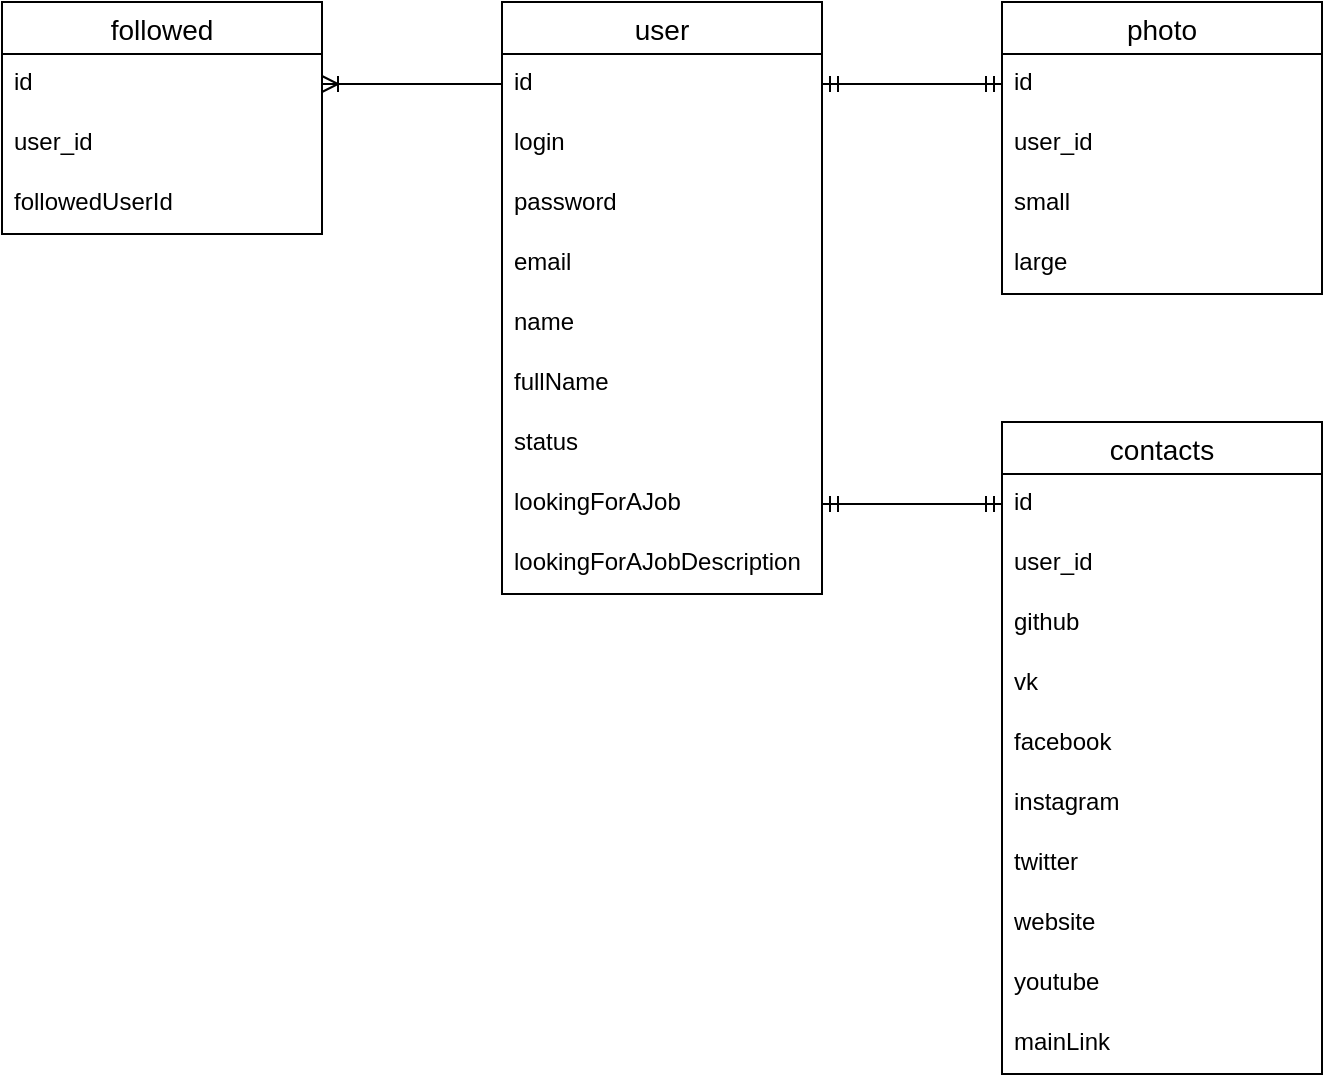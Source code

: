 <mxfile version="16.5.2" type="github">
  <diagram id="L0EVjOntZj4KLBLUaGcY" name="Page-1">
    <mxGraphModel dx="1360" dy="802" grid="1" gridSize="10" guides="1" tooltips="1" connect="1" arrows="1" fold="1" page="1" pageScale="1" pageWidth="2336" pageHeight="1654" math="0" shadow="0">
      <root>
        <mxCell id="0" />
        <mxCell id="1" parent="0" />
        <mxCell id="l9e0CgG5e3nvuBFvHLgp-1" value="user" style="swimlane;fontStyle=0;childLayout=stackLayout;horizontal=1;startSize=26;horizontalStack=0;resizeParent=1;resizeParentMax=0;resizeLast=0;collapsible=1;marginBottom=0;align=center;fontSize=14;" vertex="1" parent="1">
          <mxGeometry x="430" y="839" width="160" height="296" as="geometry">
            <mxRectangle x="400" y="1040" width="70" height="26" as="alternateBounds" />
          </mxGeometry>
        </mxCell>
        <mxCell id="l9e0CgG5e3nvuBFvHLgp-2" value="id" style="text;strokeColor=none;fillColor=none;spacingLeft=4;spacingRight=4;overflow=hidden;rotatable=0;points=[[0,0.5],[1,0.5]];portConstraint=eastwest;fontSize=12;" vertex="1" parent="l9e0CgG5e3nvuBFvHLgp-1">
          <mxGeometry y="26" width="160" height="30" as="geometry" />
        </mxCell>
        <mxCell id="l9e0CgG5e3nvuBFvHLgp-23" value="login" style="text;strokeColor=none;fillColor=none;spacingLeft=4;spacingRight=4;overflow=hidden;rotatable=0;points=[[0,0.5],[1,0.5]];portConstraint=eastwest;fontSize=12;" vertex="1" parent="l9e0CgG5e3nvuBFvHLgp-1">
          <mxGeometry y="56" width="160" height="30" as="geometry" />
        </mxCell>
        <mxCell id="l9e0CgG5e3nvuBFvHLgp-18" value="password" style="text;strokeColor=none;fillColor=none;spacingLeft=4;spacingRight=4;overflow=hidden;rotatable=0;points=[[0,0.5],[1,0.5]];portConstraint=eastwest;fontSize=12;" vertex="1" parent="l9e0CgG5e3nvuBFvHLgp-1">
          <mxGeometry y="86" width="160" height="30" as="geometry" />
        </mxCell>
        <mxCell id="l9e0CgG5e3nvuBFvHLgp-17" value="email" style="text;strokeColor=none;fillColor=none;spacingLeft=4;spacingRight=4;overflow=hidden;rotatable=0;points=[[0,0.5],[1,0.5]];portConstraint=eastwest;fontSize=12;" vertex="1" parent="l9e0CgG5e3nvuBFvHLgp-1">
          <mxGeometry y="116" width="160" height="30" as="geometry" />
        </mxCell>
        <mxCell id="l9e0CgG5e3nvuBFvHLgp-3" value="name" style="text;strokeColor=none;fillColor=none;spacingLeft=4;spacingRight=4;overflow=hidden;rotatable=0;points=[[0,0.5],[1,0.5]];portConstraint=eastwest;fontSize=12;" vertex="1" parent="l9e0CgG5e3nvuBFvHLgp-1">
          <mxGeometry y="146" width="160" height="30" as="geometry" />
        </mxCell>
        <mxCell id="l9e0CgG5e3nvuBFvHLgp-28" value="fullName" style="text;strokeColor=none;fillColor=none;spacingLeft=4;spacingRight=4;overflow=hidden;rotatable=0;points=[[0,0.5],[1,0.5]];portConstraint=eastwest;fontSize=12;" vertex="1" parent="l9e0CgG5e3nvuBFvHLgp-1">
          <mxGeometry y="176" width="160" height="30" as="geometry" />
        </mxCell>
        <mxCell id="l9e0CgG5e3nvuBFvHLgp-5" value="status" style="text;strokeColor=none;fillColor=none;spacingLeft=4;spacingRight=4;overflow=hidden;rotatable=0;points=[[0,0.5],[1,0.5]];portConstraint=eastwest;fontSize=12;" vertex="1" parent="l9e0CgG5e3nvuBFvHLgp-1">
          <mxGeometry y="206" width="160" height="30" as="geometry" />
        </mxCell>
        <mxCell id="l9e0CgG5e3nvuBFvHLgp-26" value="lookingForAJob" style="text;strokeColor=none;fillColor=none;spacingLeft=4;spacingRight=4;overflow=hidden;rotatable=0;points=[[0,0.5],[1,0.5]];portConstraint=eastwest;fontSize=12;" vertex="1" parent="l9e0CgG5e3nvuBFvHLgp-1">
          <mxGeometry y="236" width="160" height="30" as="geometry" />
        </mxCell>
        <mxCell id="l9e0CgG5e3nvuBFvHLgp-27" value="lookingForAJobDescription" style="text;strokeColor=none;fillColor=none;spacingLeft=4;spacingRight=4;overflow=hidden;rotatable=0;points=[[0,0.5],[1,0.5]];portConstraint=eastwest;fontSize=12;" vertex="1" parent="l9e0CgG5e3nvuBFvHLgp-1">
          <mxGeometry y="266" width="160" height="30" as="geometry" />
        </mxCell>
        <mxCell id="l9e0CgG5e3nvuBFvHLgp-7" value="photo" style="swimlane;fontStyle=0;childLayout=stackLayout;horizontal=1;startSize=26;horizontalStack=0;resizeParent=1;resizeParentMax=0;resizeLast=0;collapsible=1;marginBottom=0;align=center;fontSize=14;" vertex="1" parent="1">
          <mxGeometry x="680" y="839" width="160" height="146" as="geometry" />
        </mxCell>
        <mxCell id="l9e0CgG5e3nvuBFvHLgp-8" value="id" style="text;strokeColor=none;fillColor=none;spacingLeft=4;spacingRight=4;overflow=hidden;rotatable=0;points=[[0,0.5],[1,0.5]];portConstraint=eastwest;fontSize=12;" vertex="1" parent="l9e0CgG5e3nvuBFvHLgp-7">
          <mxGeometry y="26" width="160" height="30" as="geometry" />
        </mxCell>
        <mxCell id="l9e0CgG5e3nvuBFvHLgp-11" value="user_id" style="text;strokeColor=none;fillColor=none;spacingLeft=4;spacingRight=4;overflow=hidden;rotatable=0;points=[[0,0.5],[1,0.5]];portConstraint=eastwest;fontSize=12;" vertex="1" parent="l9e0CgG5e3nvuBFvHLgp-7">
          <mxGeometry y="56" width="160" height="30" as="geometry" />
        </mxCell>
        <mxCell id="l9e0CgG5e3nvuBFvHLgp-9" value="small" style="text;strokeColor=none;fillColor=none;spacingLeft=4;spacingRight=4;overflow=hidden;rotatable=0;points=[[0,0.5],[1,0.5]];portConstraint=eastwest;fontSize=12;" vertex="1" parent="l9e0CgG5e3nvuBFvHLgp-7">
          <mxGeometry y="86" width="160" height="30" as="geometry" />
        </mxCell>
        <mxCell id="l9e0CgG5e3nvuBFvHLgp-10" value="large" style="text;strokeColor=none;fillColor=none;spacingLeft=4;spacingRight=4;overflow=hidden;rotatable=0;points=[[0,0.5],[1,0.5]];portConstraint=eastwest;fontSize=12;" vertex="1" parent="l9e0CgG5e3nvuBFvHLgp-7">
          <mxGeometry y="116" width="160" height="30" as="geometry" />
        </mxCell>
        <mxCell id="l9e0CgG5e3nvuBFvHLgp-12" value="" style="edgeStyle=orthogonalEdgeStyle;fontSize=12;html=1;endArrow=ERmandOne;startArrow=ERmandOne;rounded=0;exitX=1;exitY=0.5;exitDx=0;exitDy=0;entryX=0;entryY=0.5;entryDx=0;entryDy=0;" edge="1" parent="1" source="l9e0CgG5e3nvuBFvHLgp-2" target="l9e0CgG5e3nvuBFvHLgp-8">
          <mxGeometry width="100" height="100" relative="1" as="geometry">
            <mxPoint x="600" y="1260" as="sourcePoint" />
            <mxPoint x="700" y="1160" as="targetPoint" />
          </mxGeometry>
        </mxCell>
        <mxCell id="l9e0CgG5e3nvuBFvHLgp-34" value="contacts" style="swimlane;fontStyle=0;childLayout=stackLayout;horizontal=1;startSize=26;horizontalStack=0;resizeParent=1;resizeParentMax=0;resizeLast=0;collapsible=1;marginBottom=0;align=center;fontSize=14;" vertex="1" parent="1">
          <mxGeometry x="680" y="1049" width="160" height="326" as="geometry" />
        </mxCell>
        <mxCell id="l9e0CgG5e3nvuBFvHLgp-35" value="id" style="text;strokeColor=none;fillColor=none;spacingLeft=4;spacingRight=4;overflow=hidden;rotatable=0;points=[[0,0.5],[1,0.5]];portConstraint=eastwest;fontSize=12;" vertex="1" parent="l9e0CgG5e3nvuBFvHLgp-34">
          <mxGeometry y="26" width="160" height="30" as="geometry" />
        </mxCell>
        <mxCell id="l9e0CgG5e3nvuBFvHLgp-36" value="user_id" style="text;strokeColor=none;fillColor=none;spacingLeft=4;spacingRight=4;overflow=hidden;rotatable=0;points=[[0,0.5],[1,0.5]];portConstraint=eastwest;fontSize=12;" vertex="1" parent="l9e0CgG5e3nvuBFvHLgp-34">
          <mxGeometry y="56" width="160" height="30" as="geometry" />
        </mxCell>
        <mxCell id="l9e0CgG5e3nvuBFvHLgp-37" value="github" style="text;strokeColor=none;fillColor=none;spacingLeft=4;spacingRight=4;overflow=hidden;rotatable=0;points=[[0,0.5],[1,0.5]];portConstraint=eastwest;fontSize=12;" vertex="1" parent="l9e0CgG5e3nvuBFvHLgp-34">
          <mxGeometry y="86" width="160" height="30" as="geometry" />
        </mxCell>
        <mxCell id="l9e0CgG5e3nvuBFvHLgp-40" value="vk" style="text;strokeColor=none;fillColor=none;spacingLeft=4;spacingRight=4;overflow=hidden;rotatable=0;points=[[0,0.5],[1,0.5]];portConstraint=eastwest;fontSize=12;" vertex="1" parent="l9e0CgG5e3nvuBFvHLgp-34">
          <mxGeometry y="116" width="160" height="30" as="geometry" />
        </mxCell>
        <mxCell id="l9e0CgG5e3nvuBFvHLgp-42" value="facebook" style="text;strokeColor=none;fillColor=none;spacingLeft=4;spacingRight=4;overflow=hidden;rotatable=0;points=[[0,0.5],[1,0.5]];portConstraint=eastwest;fontSize=12;" vertex="1" parent="l9e0CgG5e3nvuBFvHLgp-34">
          <mxGeometry y="146" width="160" height="30" as="geometry" />
        </mxCell>
        <mxCell id="l9e0CgG5e3nvuBFvHLgp-41" value="instagram" style="text;strokeColor=none;fillColor=none;spacingLeft=4;spacingRight=4;overflow=hidden;rotatable=0;points=[[0,0.5],[1,0.5]];portConstraint=eastwest;fontSize=12;" vertex="1" parent="l9e0CgG5e3nvuBFvHLgp-34">
          <mxGeometry y="176" width="160" height="30" as="geometry" />
        </mxCell>
        <mxCell id="l9e0CgG5e3nvuBFvHLgp-39" value="twitter" style="text;strokeColor=none;fillColor=none;spacingLeft=4;spacingRight=4;overflow=hidden;rotatable=0;points=[[0,0.5],[1,0.5]];portConstraint=eastwest;fontSize=12;" vertex="1" parent="l9e0CgG5e3nvuBFvHLgp-34">
          <mxGeometry y="206" width="160" height="30" as="geometry" />
        </mxCell>
        <mxCell id="l9e0CgG5e3nvuBFvHLgp-38" value="website" style="text;strokeColor=none;fillColor=none;spacingLeft=4;spacingRight=4;overflow=hidden;rotatable=0;points=[[0,0.5],[1,0.5]];portConstraint=eastwest;fontSize=12;" vertex="1" parent="l9e0CgG5e3nvuBFvHLgp-34">
          <mxGeometry y="236" width="160" height="30" as="geometry" />
        </mxCell>
        <mxCell id="l9e0CgG5e3nvuBFvHLgp-43" value="youtube" style="text;strokeColor=none;fillColor=none;spacingLeft=4;spacingRight=4;overflow=hidden;rotatable=0;points=[[0,0.5],[1,0.5]];portConstraint=eastwest;fontSize=12;" vertex="1" parent="l9e0CgG5e3nvuBFvHLgp-34">
          <mxGeometry y="266" width="160" height="30" as="geometry" />
        </mxCell>
        <mxCell id="l9e0CgG5e3nvuBFvHLgp-44" value="mainLink" style="text;strokeColor=none;fillColor=none;spacingLeft=4;spacingRight=4;overflow=hidden;rotatable=0;points=[[0,0.5],[1,0.5]];portConstraint=eastwest;fontSize=12;" vertex="1" parent="l9e0CgG5e3nvuBFvHLgp-34">
          <mxGeometry y="296" width="160" height="30" as="geometry" />
        </mxCell>
        <mxCell id="l9e0CgG5e3nvuBFvHLgp-45" value="" style="edgeStyle=elbowEdgeStyle;fontSize=12;html=1;endArrow=ERmandOne;startArrow=ERmandOne;sketch=0;exitX=1;exitY=0.5;exitDx=0;exitDy=0;entryX=0;entryY=0.5;entryDx=0;entryDy=0;shadow=0;rounded=0;strokeColor=default;ignoreEdge=0;flowAnimation=0;orthogonal=0;comic=0;endFill=1;anchorPointDirection=1;fixDash=0;arcSize=20;noJump=0;jumpStyle=none;startSize=6;" edge="1" parent="1" source="l9e0CgG5e3nvuBFvHLgp-26" target="l9e0CgG5e3nvuBFvHLgp-35">
          <mxGeometry width="100" height="100" relative="1" as="geometry">
            <mxPoint x="630" y="941" as="sourcePoint" />
            <mxPoint x="590" y="851" as="targetPoint" />
          </mxGeometry>
        </mxCell>
        <mxCell id="l9e0CgG5e3nvuBFvHLgp-46" value="followed" style="swimlane;fontStyle=0;childLayout=stackLayout;horizontal=1;startSize=26;horizontalStack=0;resizeParent=1;resizeParentMax=0;resizeLast=0;collapsible=1;marginBottom=0;align=center;fontSize=14;" vertex="1" parent="1">
          <mxGeometry x="180" y="839" width="160" height="116" as="geometry" />
        </mxCell>
        <mxCell id="l9e0CgG5e3nvuBFvHLgp-47" value="id&#xa;" style="text;strokeColor=none;fillColor=none;spacingLeft=4;spacingRight=4;overflow=hidden;rotatable=0;points=[[0,0.5],[1,0.5]];portConstraint=eastwest;fontSize=12;" vertex="1" parent="l9e0CgG5e3nvuBFvHLgp-46">
          <mxGeometry y="26" width="160" height="30" as="geometry" />
        </mxCell>
        <mxCell id="l9e0CgG5e3nvuBFvHLgp-48" value="user_id" style="text;strokeColor=none;fillColor=none;spacingLeft=4;spacingRight=4;overflow=hidden;rotatable=0;points=[[0,0.5],[1,0.5]];portConstraint=eastwest;fontSize=12;" vertex="1" parent="l9e0CgG5e3nvuBFvHLgp-46">
          <mxGeometry y="56" width="160" height="30" as="geometry" />
        </mxCell>
        <mxCell id="l9e0CgG5e3nvuBFvHLgp-49" value="followedUserId" style="text;strokeColor=none;fillColor=none;spacingLeft=4;spacingRight=4;overflow=hidden;rotatable=0;points=[[0,0.5],[1,0.5]];portConstraint=eastwest;fontSize=12;" vertex="1" parent="l9e0CgG5e3nvuBFvHLgp-46">
          <mxGeometry y="86" width="160" height="30" as="geometry" />
        </mxCell>
        <mxCell id="l9e0CgG5e3nvuBFvHLgp-50" value="" style="edgeStyle=orthogonalEdgeStyle;fontSize=12;html=1;endArrow=ERoneToMany;rounded=0;shadow=0;comic=0;sketch=0;startSize=6;strokeColor=default;jumpStyle=none;entryX=1;entryY=0.5;entryDx=0;entryDy=0;exitX=0;exitY=0.5;exitDx=0;exitDy=0;" edge="1" parent="1" source="l9e0CgG5e3nvuBFvHLgp-2" target="l9e0CgG5e3nvuBFvHLgp-47">
          <mxGeometry width="100" height="100" relative="1" as="geometry">
            <mxPoint x="290" y="1120" as="sourcePoint" />
            <mxPoint x="390" y="1020" as="targetPoint" />
          </mxGeometry>
        </mxCell>
      </root>
    </mxGraphModel>
  </diagram>
</mxfile>
